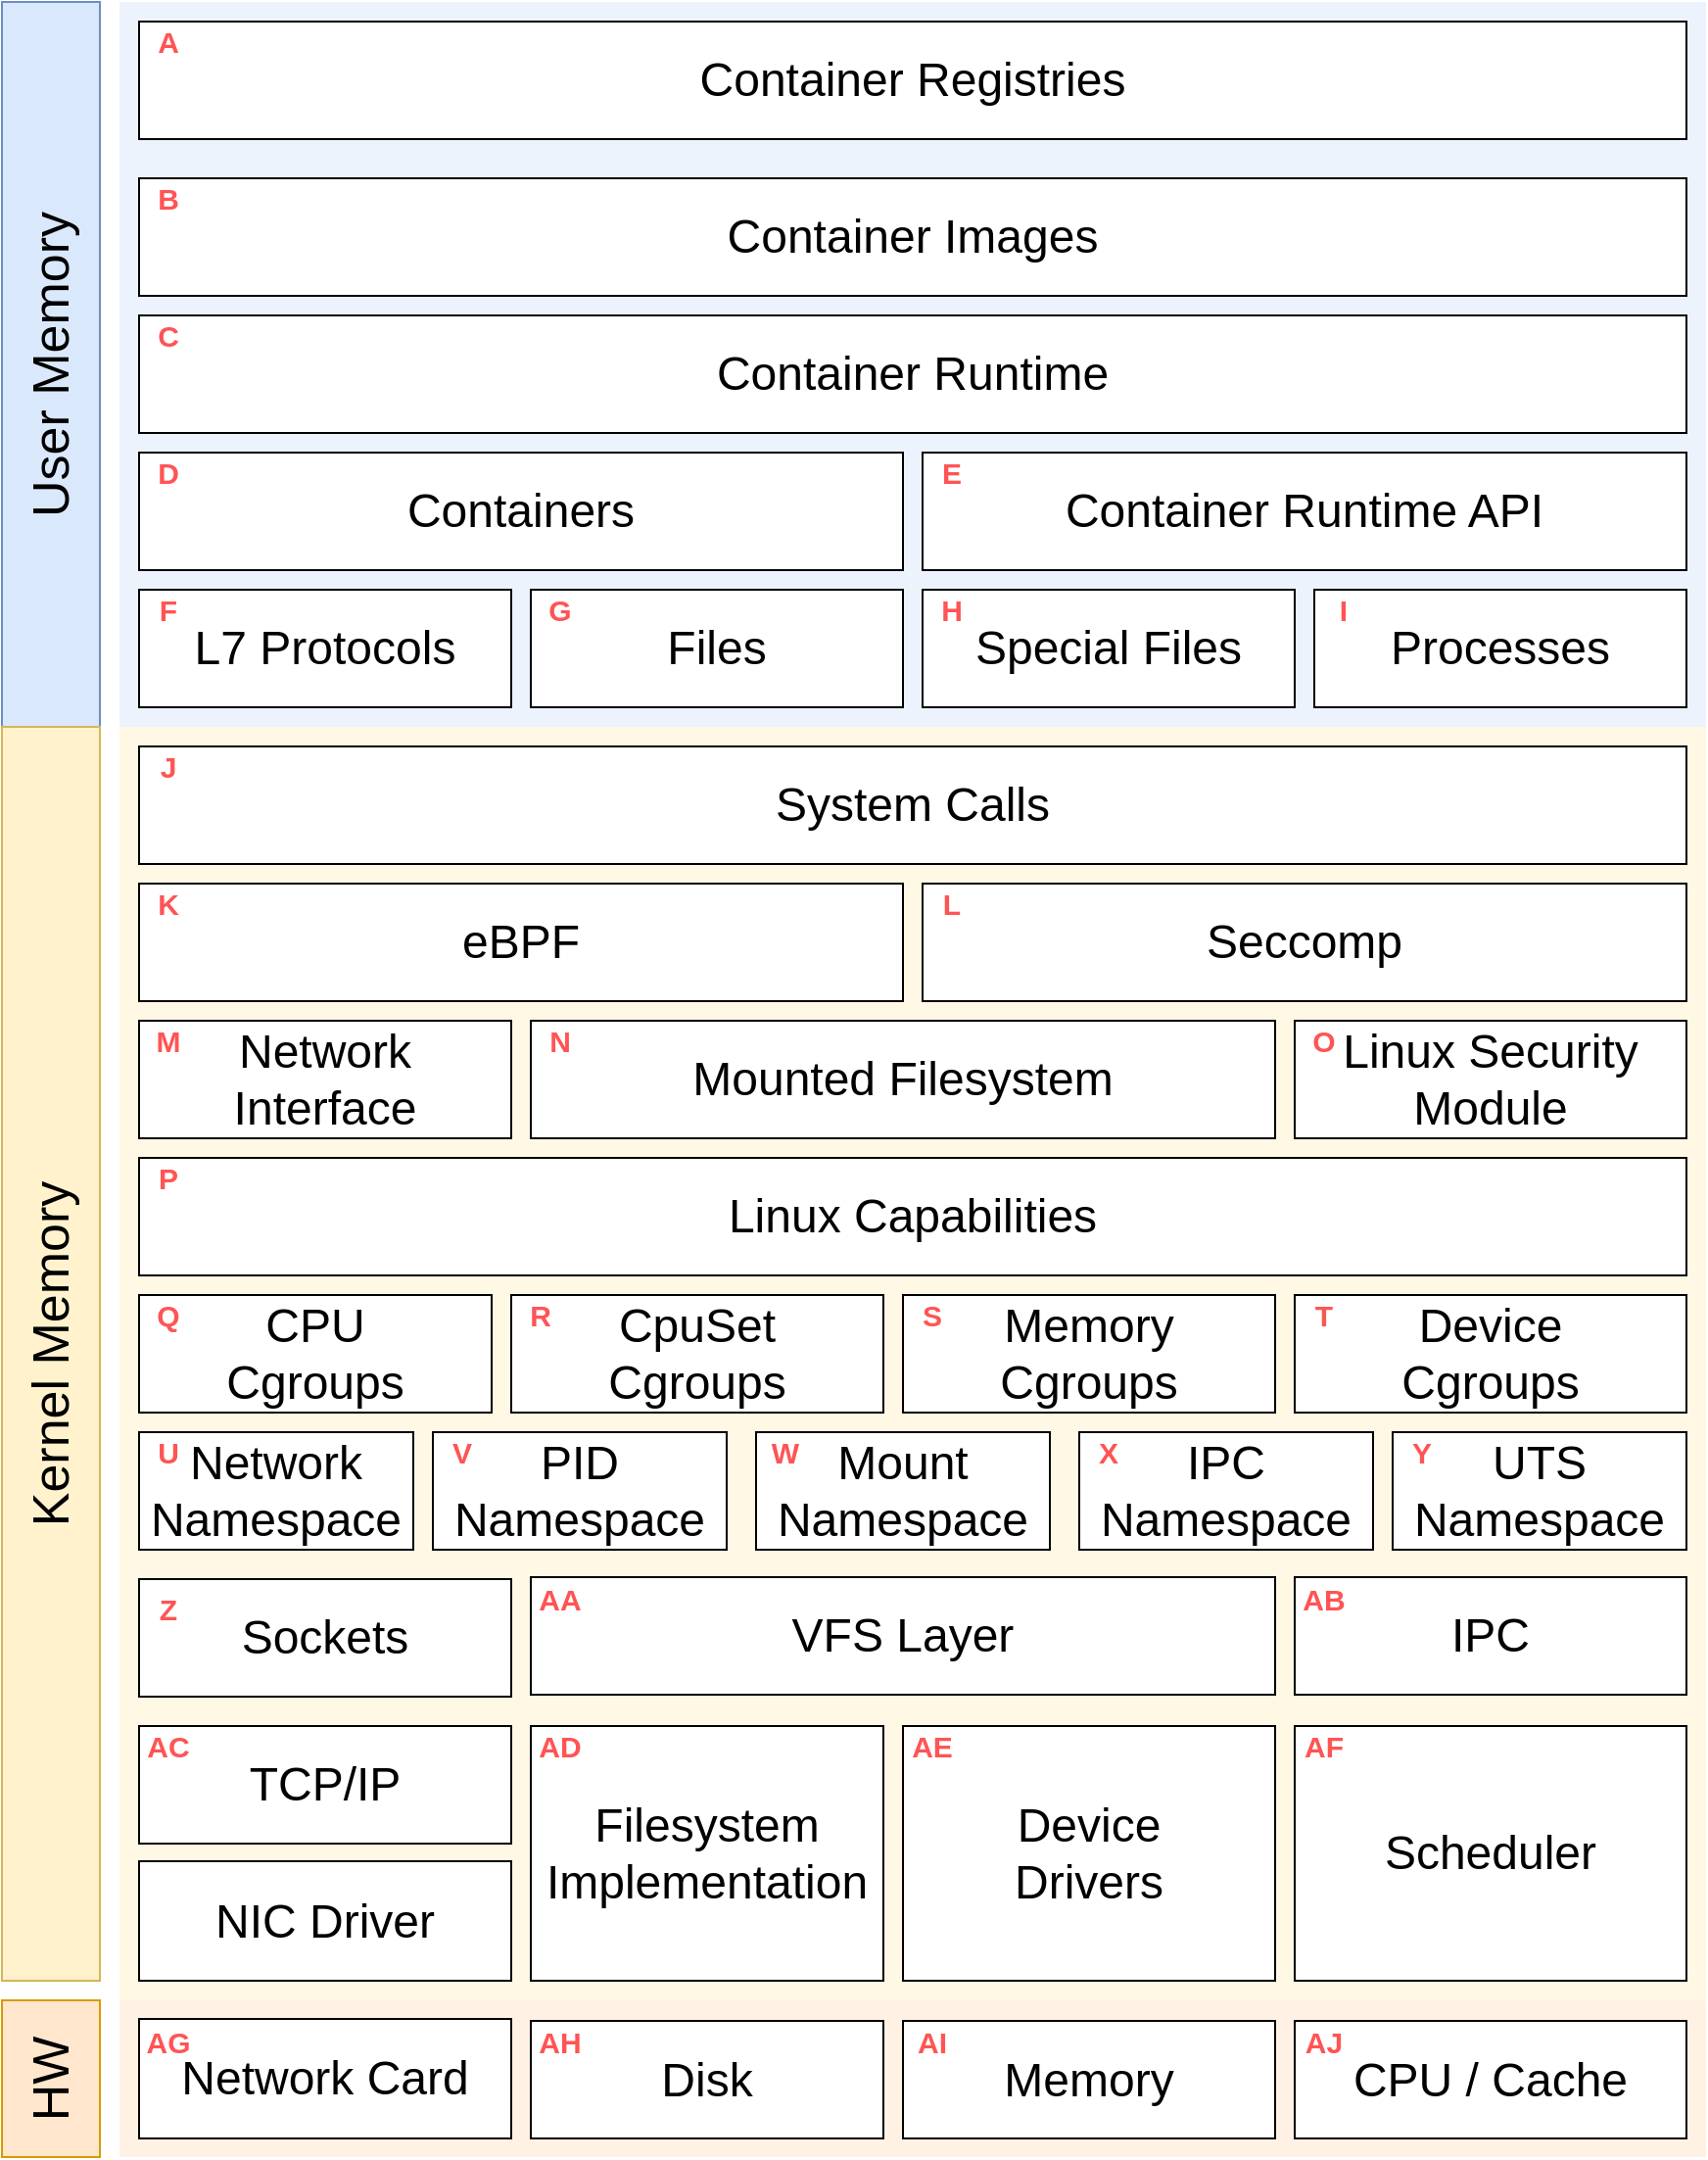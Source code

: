 <mxfile version="26.0.9">
  <diagram name="Page-1" id="ljMSRFoh8FHXyoFqI8uG">
    <mxGraphModel dx="1368" dy="838" grid="1" gridSize="10" guides="1" tooltips="1" connect="1" arrows="1" fold="1" page="1" pageScale="1" pageWidth="875" pageHeight="1105" math="0" shadow="0">
      <root>
        <mxCell id="0" />
        <mxCell id="1" parent="0" />
        <mxCell id="4lAoj5aXTasa2xsRwm46-13" value="" style="rounded=0;whiteSpace=wrap;html=1;glass=0;comic=0;sketch=0;fontSize=22;fillColor=#ffe6cc;strokeColor=none;opacity=50;connectable=0;allowArrows=0;" parent="1" vertex="1">
          <mxGeometry x="60" y="1020" width="810" height="80" as="geometry" />
        </mxCell>
        <mxCell id="4lAoj5aXTasa2xsRwm46-10" value="" style="rounded=0;whiteSpace=wrap;html=1;glass=0;comic=0;sketch=0;fontSize=22;fillColor=#fff2cc;strokeColor=none;opacity=50;connectable=0;allowArrows=0;" parent="1" vertex="1">
          <mxGeometry x="60" y="370" width="810" height="650" as="geometry" />
        </mxCell>
        <mxCell id="4lAoj5aXTasa2xsRwm46-8" value="" style="rounded=0;whiteSpace=wrap;html=1;glass=0;comic=0;sketch=0;fontSize=22;fillColor=#dae8fc;strokeColor=none;opacity=50;connectable=0;allowArrows=0;" parent="1" vertex="1">
          <mxGeometry x="60" width="810" height="370" as="geometry" />
        </mxCell>
        <mxCell id="wcMj2_DLFd2nU6OhQSXC-1" value="&lt;font style=&quot;font-size: 24px;&quot;&gt;Container Registries&lt;/font&gt;" style="rounded=0;whiteSpace=wrap;html=1;fillColor=default;" parent="1" vertex="1">
          <mxGeometry x="70" y="10" width="790" height="60" as="geometry" />
        </mxCell>
        <mxCell id="wcMj2_DLFd2nU6OhQSXC-2" value="&lt;font style=&quot;font-size: 24px;&quot;&gt;Container Images&lt;/font&gt;" style="rounded=0;whiteSpace=wrap;html=1;fillColor=default;" parent="1" vertex="1">
          <mxGeometry x="70" y="90" width="790" height="60" as="geometry" />
        </mxCell>
        <mxCell id="wcMj2_DLFd2nU6OhQSXC-3" value="&lt;font style=&quot;font-size: 24px;&quot;&gt;Container Runtime&lt;/font&gt;" style="rounded=0;whiteSpace=wrap;html=1;fillColor=default;" parent="1" vertex="1">
          <mxGeometry x="70" y="160" width="790" height="60" as="geometry" />
        </mxCell>
        <mxCell id="wcMj2_DLFd2nU6OhQSXC-4" value="&lt;font style=&quot;font-size: 24px;&quot;&gt;Containers&lt;/font&gt;" style="rounded=0;whiteSpace=wrap;html=1;fillColor=default;" parent="1" vertex="1">
          <mxGeometry x="70" y="230" width="390" height="60" as="geometry" />
        </mxCell>
        <mxCell id="wcMj2_DLFd2nU6OhQSXC-5" value="&lt;font style=&quot;font-size: 24px;&quot;&gt;Container Runtime API&lt;/font&gt;" style="rounded=0;whiteSpace=wrap;html=1;fillColor=default;" parent="1" vertex="1">
          <mxGeometry x="470" y="230" width="390" height="60" as="geometry" />
        </mxCell>
        <mxCell id="wcMj2_DLFd2nU6OhQSXC-6" value="&lt;span style=&quot;font-size: 24px;&quot;&gt;&lt;font style=&quot;color: rgb(0, 0, 0);&quot;&gt;L7 Protocols&lt;/font&gt;&lt;/span&gt;" style="rounded=0;whiteSpace=wrap;html=1;fillColor=default;fontColor=#F00000;" parent="1" vertex="1">
          <mxGeometry x="70" y="300" width="190" height="60" as="geometry" />
        </mxCell>
        <mxCell id="wcMj2_DLFd2nU6OhQSXC-7" value="&lt;span style=&quot;font-size: 24px;&quot;&gt;&lt;font style=&quot;color: rgb(0, 0, 0);&quot;&gt;Files&lt;/font&gt;&lt;/span&gt;" style="rounded=0;whiteSpace=wrap;html=1;fillColor=default;fontColor=#F00010;" parent="1" vertex="1">
          <mxGeometry x="270" y="300" width="190" height="60" as="geometry" />
        </mxCell>
        <mxCell id="wcMj2_DLFd2nU6OhQSXC-8" value="&lt;span style=&quot;font-size: 24px;&quot;&gt;Special Files&lt;/span&gt;" style="rounded=0;whiteSpace=wrap;html=1;fillColor=default;" parent="1" vertex="1">
          <mxGeometry x="470" y="300" width="190" height="60" as="geometry" />
        </mxCell>
        <mxCell id="wcMj2_DLFd2nU6OhQSXC-9" value="&lt;span style=&quot;font-size: 24px;&quot;&gt;Processes&lt;/span&gt;" style="rounded=0;whiteSpace=wrap;html=1;fillColor=default;" parent="1" vertex="1">
          <mxGeometry x="670" y="300" width="190" height="60" as="geometry" />
        </mxCell>
        <mxCell id="wcMj2_DLFd2nU6OhQSXC-10" value="&lt;div&gt;&lt;span style=&quot;font-size: 24px;&quot;&gt;CPU&lt;/span&gt;&lt;/div&gt;&lt;span style=&quot;font-size: 24px;&quot;&gt;Cgroups&lt;/span&gt;" style="rounded=0;whiteSpace=wrap;html=1;fillColor=default;" parent="1" vertex="1">
          <mxGeometry x="70" y="660" width="180" height="60" as="geometry" />
        </mxCell>
        <mxCell id="wcMj2_DLFd2nU6OhQSXC-12" value="&lt;span style=&quot;font-size: 24px;&quot;&gt;&lt;font style=&quot;color: rgb(0, 0, 0);&quot;&gt;Network Interface&lt;/font&gt;&lt;/span&gt;" style="rounded=0;whiteSpace=wrap;html=1;fillColor=default;fontColor=#F00212;" parent="1" vertex="1">
          <mxGeometry x="70" y="520" width="190" height="60" as="geometry" />
        </mxCell>
        <mxCell id="wcMj2_DLFd2nU6OhQSXC-13" value="&lt;span style=&quot;font-size: 24px;&quot;&gt;&lt;font color=&quot;#000000&quot;&gt;Mounted Filesystem&lt;/font&gt;&lt;/span&gt;" style="rounded=0;whiteSpace=wrap;html=1;fillColor=default;fontColor=#F0EBEC;" parent="1" vertex="1">
          <mxGeometry x="270" y="520" width="380" height="60" as="geometry" />
        </mxCell>
        <mxCell id="wcMj2_DLFd2nU6OhQSXC-15" value="&lt;span style=&quot;font-size: 24px;&quot;&gt;Linux Security Module&lt;/span&gt;" style="rounded=0;whiteSpace=wrap;html=1;fillColor=default;" parent="1" vertex="1">
          <mxGeometry x="660" y="520" width="200" height="60" as="geometry" />
        </mxCell>
        <mxCell id="wcMj2_DLFd2nU6OhQSXC-16" value="&lt;span style=&quot;font-size: 24px;&quot;&gt;Sockets&lt;/span&gt;" style="rounded=0;whiteSpace=wrap;html=1;fillColor=default;" parent="1" vertex="1">
          <mxGeometry x="70" y="805" width="190" height="60" as="geometry" />
        </mxCell>
        <mxCell id="wcMj2_DLFd2nU6OhQSXC-17" value="&lt;span style=&quot;font-size: 24px;&quot;&gt;VFS Layer&lt;/span&gt;" style="rounded=0;whiteSpace=wrap;html=1;fillColor=default;" parent="1" vertex="1">
          <mxGeometry x="270" y="804" width="380" height="60" as="geometry" />
        </mxCell>
        <mxCell id="wcMj2_DLFd2nU6OhQSXC-18" value="&lt;span style=&quot;font-size: 24px;&quot;&gt;IPC&lt;/span&gt;" style="rounded=0;whiteSpace=wrap;html=1;fillColor=default;" parent="1" vertex="1">
          <mxGeometry x="660" y="804" width="200" height="60" as="geometry" />
        </mxCell>
        <mxCell id="wcMj2_DLFd2nU6OhQSXC-19" value="&lt;span style=&quot;font-size: 24px;&quot;&gt;&lt;font style=&quot;color: rgb(0, 0, 0);&quot;&gt;Network&lt;/font&gt;&lt;/span&gt;&lt;div&gt;&lt;span style=&quot;font-size: 24px;&quot;&gt;&lt;font style=&quot;color: rgb(0, 0, 0);&quot;&gt;Namespace&lt;/font&gt;&lt;/span&gt;&lt;/div&gt;" style="rounded=0;whiteSpace=wrap;html=1;fillColor=default;fontColor=#F00000;" parent="1" vertex="1">
          <mxGeometry x="70" y="730" width="140" height="60" as="geometry" />
        </mxCell>
        <mxCell id="wcMj2_DLFd2nU6OhQSXC-20" value="&lt;span style=&quot;font-size: 24px;&quot;&gt;TCP/IP&lt;/span&gt;" style="rounded=0;whiteSpace=wrap;html=1;fillColor=default;" parent="1" vertex="1">
          <mxGeometry x="70" y="880" width="190" height="60" as="geometry" />
        </mxCell>
        <mxCell id="wcMj2_DLFd2nU6OhQSXC-21" value="&lt;span style=&quot;font-size: 24px;&quot;&gt;NIC Driver&lt;/span&gt;" style="rounded=0;whiteSpace=wrap;html=1;fillColor=default;" parent="1" vertex="1">
          <mxGeometry x="70" y="949" width="190" height="61" as="geometry" />
        </mxCell>
        <mxCell id="wcMj2_DLFd2nU6OhQSXC-22" value="&lt;span style=&quot;font-size: 24px;&quot;&gt;Scheduler&lt;/span&gt;" style="rounded=0;whiteSpace=wrap;html=1;fillColor=default;" parent="1" vertex="1">
          <mxGeometry x="660" y="880" width="200" height="130" as="geometry" />
        </mxCell>
        <mxCell id="wcMj2_DLFd2nU6OhQSXC-23" value="&lt;span style=&quot;font-size: 24px;&quot;&gt;Filesystem&lt;/span&gt;&lt;div&gt;&lt;span style=&quot;font-size: 24px;&quot;&gt;Implementation&lt;/span&gt;&lt;/div&gt;" style="rounded=0;whiteSpace=wrap;html=1;fillColor=default;" parent="1" vertex="1">
          <mxGeometry x="270" y="880" width="180" height="130" as="geometry" />
        </mxCell>
        <mxCell id="wcMj2_DLFd2nU6OhQSXC-24" value="&lt;span style=&quot;font-size: 24px;&quot;&gt;Device&lt;/span&gt;&lt;div&gt;&lt;span style=&quot;font-size: 24px;&quot;&gt;Drivers&lt;/span&gt;&lt;/div&gt;" style="rounded=0;whiteSpace=wrap;html=1;fillColor=default;" parent="1" vertex="1">
          <mxGeometry x="460" y="880" width="190" height="130" as="geometry" />
        </mxCell>
        <mxCell id="wcMj2_DLFd2nU6OhQSXC-25" value="&lt;span style=&quot;font-size: 24px;&quot;&gt;Network Card&lt;/span&gt;" style="rounded=0;whiteSpace=wrap;html=1;fillColor=default;" parent="1" vertex="1">
          <mxGeometry x="70" y="1029.5" width="190" height="61" as="geometry" />
        </mxCell>
        <mxCell id="wcMj2_DLFd2nU6OhQSXC-26" value="&lt;span style=&quot;font-size: 24px;&quot;&gt;Disk&lt;/span&gt;" style="rounded=0;whiteSpace=wrap;html=1;fillColor=default;" parent="1" vertex="1">
          <mxGeometry x="270" y="1030.5" width="180" height="60" as="geometry" />
        </mxCell>
        <mxCell id="wcMj2_DLFd2nU6OhQSXC-27" value="&lt;span style=&quot;font-size: 24px;&quot;&gt;Memory&lt;/span&gt;" style="rounded=0;whiteSpace=wrap;html=1;fillColor=default;" parent="1" vertex="1">
          <mxGeometry x="460" y="1030.5" width="190" height="60" as="geometry" />
        </mxCell>
        <mxCell id="wcMj2_DLFd2nU6OhQSXC-28" value="&lt;span style=&quot;font-size: 24px;&quot;&gt;CPU / Cache&lt;/span&gt;" style="rounded=0;whiteSpace=wrap;html=1;fillColor=default;" parent="1" vertex="1">
          <mxGeometry x="660" y="1030.5" width="200" height="60" as="geometry" />
        </mxCell>
        <mxCell id="wcMj2_DLFd2nU6OhQSXC-29" value="&lt;font style=&quot;font-size: 24px;&quot;&gt;System Calls&lt;/font&gt;" style="rounded=0;whiteSpace=wrap;html=1;fillColor=default;" parent="1" vertex="1">
          <mxGeometry x="70" y="380" width="790" height="60" as="geometry" />
        </mxCell>
        <mxCell id="wcMj2_DLFd2nU6OhQSXC-30" value="&lt;font style=&quot;font-size: 24px;&quot;&gt;Seccomp&lt;/font&gt;" style="rounded=0;whiteSpace=wrap;html=1;fillColor=default;" parent="1" vertex="1">
          <mxGeometry x="470" y="450" width="390" height="60" as="geometry" />
        </mxCell>
        <mxCell id="wcMj2_DLFd2nU6OhQSXC-31" value="&lt;font style=&quot;font-size: 24px;&quot;&gt;eBPF&lt;/font&gt;" style="rounded=0;whiteSpace=wrap;html=1;fillColor=default;" parent="1" vertex="1">
          <mxGeometry x="70" y="450" width="390" height="60" as="geometry" />
        </mxCell>
        <mxCell id="xNz8mAMm5prMknDPFrYv-1" value="&lt;span style=&quot;font-size: 24px;&quot;&gt;IPC&lt;/span&gt;&lt;div&gt;&lt;span style=&quot;font-size: 24px;&quot;&gt;Namespace&lt;/span&gt;&lt;/div&gt;" style="rounded=0;whiteSpace=wrap;html=1;fillColor=default;" parent="1" vertex="1">
          <mxGeometry x="550" y="730" width="150" height="60" as="geometry" />
        </mxCell>
        <mxCell id="xNz8mAMm5prMknDPFrYv-2" value="&lt;span style=&quot;font-size: 24px;&quot;&gt;Mount&lt;/span&gt;&lt;div&gt;&lt;span style=&quot;font-size: 24px;&quot;&gt;Namespace&lt;/span&gt;&lt;/div&gt;" style="rounded=0;whiteSpace=wrap;html=1;fillColor=default;" parent="1" vertex="1">
          <mxGeometry x="385" y="730" width="150" height="60" as="geometry" />
        </mxCell>
        <mxCell id="xNz8mAMm5prMknDPFrYv-3" value="&lt;span style=&quot;font-size: 24px;&quot;&gt;UTS&lt;/span&gt;&lt;div&gt;&lt;span style=&quot;font-size: 24px;&quot;&gt;Namespace&lt;/span&gt;&lt;/div&gt;" style="rounded=0;whiteSpace=wrap;html=1;fillColor=default;" parent="1" vertex="1">
          <mxGeometry x="710" y="730" width="150" height="60" as="geometry" />
        </mxCell>
        <mxCell id="xNz8mAMm5prMknDPFrYv-4" value="&lt;span style=&quot;font-size: 24px;&quot;&gt;PID&lt;/span&gt;&lt;div&gt;&lt;span style=&quot;font-size: 24px;&quot;&gt;Namespace&lt;/span&gt;&lt;/div&gt;" style="rounded=0;whiteSpace=wrap;html=1;fillColor=default;" parent="1" vertex="1">
          <mxGeometry x="220" y="730" width="150" height="60" as="geometry" />
        </mxCell>
        <mxCell id="xNz8mAMm5prMknDPFrYv-5" value="&lt;div&gt;&lt;span style=&quot;font-size: 24px;&quot;&gt;CpuSet&lt;/span&gt;&lt;/div&gt;&lt;span style=&quot;font-size: 24px;&quot;&gt;Cgroups&lt;/span&gt;" style="rounded=0;whiteSpace=wrap;html=1;fillColor=default;" parent="1" vertex="1">
          <mxGeometry x="260" y="660" width="190" height="60" as="geometry" />
        </mxCell>
        <mxCell id="xNz8mAMm5prMknDPFrYv-6" value="&lt;div&gt;&lt;span style=&quot;font-size: 24px;&quot;&gt;Memory&lt;/span&gt;&lt;/div&gt;&lt;span style=&quot;font-size: 24px;&quot;&gt;Cgroups&lt;/span&gt;" style="rounded=0;whiteSpace=wrap;html=1;fillColor=default;" parent="1" vertex="1">
          <mxGeometry x="460" y="660" width="190" height="60" as="geometry" />
        </mxCell>
        <mxCell id="xNz8mAMm5prMknDPFrYv-7" value="&lt;div&gt;&lt;span style=&quot;font-size: 24px;&quot;&gt;Device&lt;/span&gt;&lt;/div&gt;&lt;span style=&quot;font-size: 24px;&quot;&gt;Cgroups&lt;/span&gt;" style="rounded=0;whiteSpace=wrap;html=1;fillColor=default;" parent="1" vertex="1">
          <mxGeometry x="660" y="660" width="200" height="60" as="geometry" />
        </mxCell>
        <mxCell id="4lAoj5aXTasa2xsRwm46-1" value="&lt;span style=&quot;font-size: 24px;&quot;&gt;&lt;font style=&quot;color: rgb(0, 0, 0);&quot;&gt;Linux Capabilities&lt;/font&gt;&lt;/span&gt;" style="rounded=0;whiteSpace=wrap;html=1;fillColor=default;fontColor=#F0EBEC;" parent="1" vertex="1">
          <mxGeometry x="70" y="590" width="790" height="60" as="geometry" />
        </mxCell>
        <mxCell id="4lAoj5aXTasa2xsRwm46-3" value="User Memory" style="rounded=0;whiteSpace=wrap;html=1;fontSize=26;horizontal=0;fillColor=#dae8fc;strokeColor=#6c8ebf;" parent="1" vertex="1">
          <mxGeometry width="50" height="370" as="geometry" />
        </mxCell>
        <mxCell id="4lAoj5aXTasa2xsRwm46-4" value="Kernel Memory" style="rounded=0;whiteSpace=wrap;html=1;fontSize=26;horizontal=0;fillColor=#fff2cc;strokeColor=#d6b656;" parent="1" vertex="1">
          <mxGeometry y="370" width="50" height="640" as="geometry" />
        </mxCell>
        <mxCell id="4lAoj5aXTasa2xsRwm46-5" value="HW" style="rounded=0;whiteSpace=wrap;html=1;fontSize=26;horizontal=0;fillColor=#ffe6cc;strokeColor=#d79b00;" parent="1" vertex="1">
          <mxGeometry y="1020" width="50" height="80" as="geometry" />
        </mxCell>
        <mxCell id="pf_a1owqPNzvIZKz4xKK-1" value="&lt;font style=&quot;color: rgb(255, 84, 84); font-size: 15px;&quot;&gt;&lt;b style=&quot;&quot;&gt;A&lt;/b&gt;&lt;/font&gt;" style="text;html=1;align=center;verticalAlign=middle;whiteSpace=wrap;rounded=0;" vertex="1" parent="1">
          <mxGeometry x="70" y="10" width="30" height="20" as="geometry" />
        </mxCell>
        <mxCell id="pf_a1owqPNzvIZKz4xKK-2" value="&lt;font style=&quot;color: rgb(255, 84, 84); font-size: 15px;&quot;&gt;&lt;b style=&quot;&quot;&gt;B&lt;/b&gt;&lt;/font&gt;&lt;span style=&quot;color: rgba(0, 0, 0, 0); font-family: monospace; font-size: 0px; text-align: start; text-wrap: nowrap;&quot;&gt;%3CmxGraphModel%3E%3Croot%3E%3CmxCell%20id%3D%220%22%2F%3E%3CmxCell%20id%3D%221%22%20parent%3D%220%22%2F%3E%3CmxCell%20id%3D%222%22%20value%3D%22%26lt%3Bfont%20style%3D%26quot%3Bcolor%3A%20rgb(255%2C%2084%2C%2084)%3B%20font-size%3A%2015px%3B%26quot%3B%26gt%3B%26lt%3Bb%20style%3D%26quot%3B%26quot%3B%26gt%3BA%26lt%3B%2Fb%26gt%3B%26lt%3B%2Ffont%26gt%3B%22%20style%3D%22text%3Bhtml%3D1%3Balign%3Dcenter%3BverticalAlign%3Dmiddle%3BwhiteSpace%3Dwrap%3Brounded%3D0%3B%22%20vertex%3D%221%22%20parent%3D%221%22%3E%3CmxGeometry%20x%3D%2270%22%20y%3D%2210%22%20width%3D%2230%22%20height%3D%2220%22%20as%3D%22geometry%22%2F%3E%3C%2FmxCell%3E%3C%2Froot%3E%3C%2FmxGraphModel%3E&lt;/span&gt;" style="text;html=1;align=center;verticalAlign=middle;whiteSpace=wrap;rounded=0;" vertex="1" parent="1">
          <mxGeometry x="70" y="90" width="30" height="20" as="geometry" />
        </mxCell>
        <mxCell id="pf_a1owqPNzvIZKz4xKK-3" value="&lt;font color=&quot;#ff5454&quot;&gt;&lt;span style=&quot;font-size: 15px;&quot;&gt;&lt;b&gt;C&lt;/b&gt;&lt;/span&gt;&lt;/font&gt;" style="text;html=1;align=center;verticalAlign=middle;whiteSpace=wrap;rounded=0;" vertex="1" parent="1">
          <mxGeometry x="70" y="160" width="30" height="20" as="geometry" />
        </mxCell>
        <mxCell id="pf_a1owqPNzvIZKz4xKK-4" value="&lt;font color=&quot;#ff5454&quot;&gt;&lt;span style=&quot;font-size: 15px;&quot;&gt;&lt;b&gt;D&lt;/b&gt;&lt;/span&gt;&lt;/font&gt;" style="text;html=1;align=center;verticalAlign=middle;whiteSpace=wrap;rounded=0;" vertex="1" parent="1">
          <mxGeometry x="70" y="230" width="30" height="20" as="geometry" />
        </mxCell>
        <mxCell id="pf_a1owqPNzvIZKz4xKK-5" value="&lt;font color=&quot;#ff5454&quot;&gt;&lt;span style=&quot;font-size: 15px;&quot;&gt;&lt;b&gt;E&lt;/b&gt;&lt;/span&gt;&lt;/font&gt;" style="text;html=1;align=center;verticalAlign=middle;whiteSpace=wrap;rounded=0;" vertex="1" parent="1">
          <mxGeometry x="470" y="230" width="30" height="20" as="geometry" />
        </mxCell>
        <mxCell id="pf_a1owqPNzvIZKz4xKK-6" value="&lt;font color=&quot;#ff5454&quot;&gt;&lt;span style=&quot;font-size: 15px;&quot;&gt;&lt;b&gt;F&lt;/b&gt;&lt;/span&gt;&lt;/font&gt;&lt;span style=&quot;color: rgba(0, 0, 0, 0); font-family: monospace; font-size: 0px; text-align: start; text-wrap: nowrap;&quot;&gt;%3CmxGraphModel%3E%3Croot%3E%3CmxCell%20id%3D%220%22%2F%3E%3CmxCell%20id%3D%221%22%20parent%3D%220%22%2F%3E%3CmxCell%20id%3D%222%22%20value%3D%22%26lt%3Bfont%20color%3D%26quot%3B%23ff5454%26quot%3B%26gt%3B%26lt%3Bspan%20style%3D%26quot%3Bfont-size%3A%2015px%3B%26quot%3B%26gt%3B%26lt%3Bb%26gt%3BC%26lt%3B%2Fb%26gt%3B%26lt%3B%2Fspan%26gt%3B%26lt%3B%2Ffont%26gt%3B%22%20style%3D%22text%3Bhtml%3D1%3Balign%3Dcenter%3BverticalAlign%3Dmiddle%3BwhiteSpace%3Dwrap%3Brounded%3D0%3B%22%20vertex%3D%221%22%20parent%3D%221%22%3E%3CmxGeometry%20x%3D%2270%22%20y%3D%22160%22%20width%3D%2230%22%20height%3D%2220%22%20as%3D%22geometry%22%2F%3E%3C%2FmxCell%3E%3C%2Froot%3E%3C%2FmxGraphModel%3E&lt;/span&gt;" style="text;html=1;align=center;verticalAlign=middle;whiteSpace=wrap;rounded=0;" vertex="1" parent="1">
          <mxGeometry x="70" y="300" width="30" height="20" as="geometry" />
        </mxCell>
        <mxCell id="pf_a1owqPNzvIZKz4xKK-7" value="&lt;font color=&quot;#ff5454&quot;&gt;&lt;span style=&quot;font-size: 15px;&quot;&gt;&lt;b&gt;G&lt;/b&gt;&lt;/span&gt;&lt;/font&gt;" style="text;html=1;align=center;verticalAlign=middle;whiteSpace=wrap;rounded=0;" vertex="1" parent="1">
          <mxGeometry x="270" y="300" width="30" height="20" as="geometry" />
        </mxCell>
        <mxCell id="pf_a1owqPNzvIZKz4xKK-8" value="&lt;font color=&quot;#ff5454&quot;&gt;&lt;span style=&quot;font-size: 15px;&quot;&gt;&lt;b&gt;H&lt;/b&gt;&lt;/span&gt;&lt;/font&gt;" style="text;html=1;align=center;verticalAlign=middle;whiteSpace=wrap;rounded=0;" vertex="1" parent="1">
          <mxGeometry x="470" y="300" width="30" height="20" as="geometry" />
        </mxCell>
        <mxCell id="pf_a1owqPNzvIZKz4xKK-9" value="&lt;font color=&quot;#ff5454&quot;&gt;&lt;span style=&quot;font-size: 15px;&quot;&gt;&lt;b&gt;I&lt;/b&gt;&lt;/span&gt;&lt;/font&gt;" style="text;html=1;align=center;verticalAlign=middle;whiteSpace=wrap;rounded=0;" vertex="1" parent="1">
          <mxGeometry x="670" y="300" width="30" height="20" as="geometry" />
        </mxCell>
        <mxCell id="pf_a1owqPNzvIZKz4xKK-10" value="&lt;font color=&quot;#ff5454&quot;&gt;&lt;span style=&quot;font-size: 15px;&quot;&gt;&lt;b&gt;J&lt;/b&gt;&lt;/span&gt;&lt;/font&gt;" style="text;html=1;align=center;verticalAlign=middle;whiteSpace=wrap;rounded=0;" vertex="1" parent="1">
          <mxGeometry x="70" y="380" width="30" height="20" as="geometry" />
        </mxCell>
        <mxCell id="pf_a1owqPNzvIZKz4xKK-11" value="&lt;font color=&quot;#ff5454&quot;&gt;&lt;span style=&quot;font-size: 15px;&quot;&gt;&lt;b&gt;K&lt;/b&gt;&lt;/span&gt;&lt;/font&gt;" style="text;html=1;align=center;verticalAlign=middle;whiteSpace=wrap;rounded=0;" vertex="1" parent="1">
          <mxGeometry x="70" y="450" width="30" height="20" as="geometry" />
        </mxCell>
        <mxCell id="pf_a1owqPNzvIZKz4xKK-12" value="&lt;font color=&quot;#ff5454&quot;&gt;&lt;span style=&quot;font-size: 15px;&quot;&gt;&lt;b&gt;L&lt;/b&gt;&lt;/span&gt;&lt;/font&gt;" style="text;html=1;align=center;verticalAlign=middle;whiteSpace=wrap;rounded=0;" vertex="1" parent="1">
          <mxGeometry x="470" y="450" width="30" height="20" as="geometry" />
        </mxCell>
        <mxCell id="pf_a1owqPNzvIZKz4xKK-13" value="&lt;font color=&quot;#ff5454&quot;&gt;&lt;span style=&quot;font-size: 15px;&quot;&gt;&lt;b&gt;M&lt;/b&gt;&lt;/span&gt;&lt;/font&gt;" style="text;html=1;align=center;verticalAlign=middle;whiteSpace=wrap;rounded=0;" vertex="1" parent="1">
          <mxGeometry x="70" y="520" width="30" height="20" as="geometry" />
        </mxCell>
        <mxCell id="pf_a1owqPNzvIZKz4xKK-14" value="&lt;font color=&quot;#ff5454&quot;&gt;&lt;span style=&quot;font-size: 15px;&quot;&gt;&lt;b&gt;N&lt;/b&gt;&lt;/span&gt;&lt;/font&gt;" style="text;html=1;align=center;verticalAlign=middle;whiteSpace=wrap;rounded=0;" vertex="1" parent="1">
          <mxGeometry x="270" y="520" width="30" height="20" as="geometry" />
        </mxCell>
        <mxCell id="pf_a1owqPNzvIZKz4xKK-15" value="&lt;font color=&quot;#ff5454&quot;&gt;&lt;span style=&quot;font-size: 15px;&quot;&gt;&lt;b&gt;O&lt;/b&gt;&lt;/span&gt;&lt;/font&gt;" style="text;html=1;align=center;verticalAlign=middle;whiteSpace=wrap;rounded=0;" vertex="1" parent="1">
          <mxGeometry x="660" y="520" width="30" height="20" as="geometry" />
        </mxCell>
        <mxCell id="pf_a1owqPNzvIZKz4xKK-16" value="&lt;font color=&quot;#ff5454&quot;&gt;&lt;span style=&quot;font-size: 15px;&quot;&gt;&lt;b&gt;P&lt;/b&gt;&lt;/span&gt;&lt;/font&gt;" style="text;html=1;align=center;verticalAlign=middle;whiteSpace=wrap;rounded=0;" vertex="1" parent="1">
          <mxGeometry x="70" y="590" width="30" height="20" as="geometry" />
        </mxCell>
        <mxCell id="pf_a1owqPNzvIZKz4xKK-17" value="&lt;font color=&quot;#ff5454&quot;&gt;&lt;span style=&quot;font-size: 15px;&quot;&gt;&lt;b&gt;Q&lt;/b&gt;&lt;/span&gt;&lt;/font&gt;" style="text;html=1;align=center;verticalAlign=middle;whiteSpace=wrap;rounded=0;" vertex="1" parent="1">
          <mxGeometry x="70" y="660" width="30" height="20" as="geometry" />
        </mxCell>
        <mxCell id="pf_a1owqPNzvIZKz4xKK-18" value="&lt;font color=&quot;#ff5454&quot;&gt;&lt;span style=&quot;font-size: 15px;&quot;&gt;&lt;b&gt;R&lt;/b&gt;&lt;/span&gt;&lt;/font&gt;" style="text;html=1;align=center;verticalAlign=middle;whiteSpace=wrap;rounded=0;" vertex="1" parent="1">
          <mxGeometry x="260" y="660" width="30" height="20" as="geometry" />
        </mxCell>
        <mxCell id="pf_a1owqPNzvIZKz4xKK-19" value="&lt;font color=&quot;#ff5454&quot;&gt;&lt;span style=&quot;font-size: 15px;&quot;&gt;&lt;b&gt;S&lt;/b&gt;&lt;/span&gt;&lt;/font&gt;" style="text;html=1;align=center;verticalAlign=middle;whiteSpace=wrap;rounded=0;" vertex="1" parent="1">
          <mxGeometry x="460" y="660" width="30" height="20" as="geometry" />
        </mxCell>
        <mxCell id="pf_a1owqPNzvIZKz4xKK-20" value="&lt;font color=&quot;#ff5454&quot;&gt;&lt;span style=&quot;font-size: 15px;&quot;&gt;&lt;b&gt;T&lt;/b&gt;&lt;/span&gt;&lt;/font&gt;" style="text;html=1;align=center;verticalAlign=middle;whiteSpace=wrap;rounded=0;" vertex="1" parent="1">
          <mxGeometry x="660" y="660" width="30" height="20" as="geometry" />
        </mxCell>
        <mxCell id="pf_a1owqPNzvIZKz4xKK-21" value="&lt;font color=&quot;#ff5454&quot;&gt;&lt;span style=&quot;font-size: 15px;&quot;&gt;&lt;b&gt;U&lt;/b&gt;&lt;/span&gt;&lt;/font&gt;" style="text;html=1;align=center;verticalAlign=middle;whiteSpace=wrap;rounded=0;" vertex="1" parent="1">
          <mxGeometry x="70" y="730" width="30" height="20" as="geometry" />
        </mxCell>
        <mxCell id="pf_a1owqPNzvIZKz4xKK-22" value="&lt;font color=&quot;#ff5454&quot;&gt;&lt;span style=&quot;font-size: 15px;&quot;&gt;&lt;b&gt;V&lt;/b&gt;&lt;/span&gt;&lt;/font&gt;" style="text;html=1;align=center;verticalAlign=middle;whiteSpace=wrap;rounded=0;" vertex="1" parent="1">
          <mxGeometry x="220" y="730" width="30" height="20" as="geometry" />
        </mxCell>
        <mxCell id="pf_a1owqPNzvIZKz4xKK-23" value="&lt;font color=&quot;#ff5454&quot;&gt;&lt;span style=&quot;font-size: 15px;&quot;&gt;&lt;b&gt;W&lt;/b&gt;&lt;/span&gt;&lt;/font&gt;" style="text;html=1;align=center;verticalAlign=middle;whiteSpace=wrap;rounded=0;" vertex="1" parent="1">
          <mxGeometry x="385" y="730" width="30" height="20" as="geometry" />
        </mxCell>
        <mxCell id="pf_a1owqPNzvIZKz4xKK-24" value="&lt;font color=&quot;#ff5454&quot;&gt;&lt;span style=&quot;font-size: 15px;&quot;&gt;&lt;b&gt;X&lt;/b&gt;&lt;/span&gt;&lt;/font&gt;" style="text;html=1;align=center;verticalAlign=middle;whiteSpace=wrap;rounded=0;" vertex="1" parent="1">
          <mxGeometry x="550" y="730" width="30" height="20" as="geometry" />
        </mxCell>
        <mxCell id="pf_a1owqPNzvIZKz4xKK-25" value="&lt;font color=&quot;#ff5454&quot;&gt;&lt;span style=&quot;font-size: 15px;&quot;&gt;&lt;b&gt;Y&lt;/b&gt;&lt;/span&gt;&lt;/font&gt;" style="text;html=1;align=center;verticalAlign=middle;whiteSpace=wrap;rounded=0;" vertex="1" parent="1">
          <mxGeometry x="710" y="730" width="30" height="20" as="geometry" />
        </mxCell>
        <mxCell id="pf_a1owqPNzvIZKz4xKK-26" value="&lt;font color=&quot;#ff5454&quot;&gt;&lt;span style=&quot;font-size: 15px;&quot;&gt;&lt;b&gt;Z&lt;/b&gt;&lt;/span&gt;&lt;/font&gt;" style="text;html=1;align=center;verticalAlign=middle;whiteSpace=wrap;rounded=0;" vertex="1" parent="1">
          <mxGeometry x="70" y="810" width="30" height="20" as="geometry" />
        </mxCell>
        <mxCell id="pf_a1owqPNzvIZKz4xKK-27" value="&lt;font color=&quot;#ff5454&quot;&gt;&lt;span style=&quot;font-size: 15px;&quot;&gt;&lt;b&gt;AA&lt;/b&gt;&lt;/span&gt;&lt;/font&gt;" style="text;html=1;align=center;verticalAlign=middle;whiteSpace=wrap;rounded=0;" vertex="1" parent="1">
          <mxGeometry x="270" y="805" width="30" height="20" as="geometry" />
        </mxCell>
        <mxCell id="pf_a1owqPNzvIZKz4xKK-28" value="&lt;font color=&quot;#ff5454&quot;&gt;&lt;span style=&quot;font-size: 15px;&quot;&gt;&lt;b&gt;AB&lt;/b&gt;&lt;/span&gt;&lt;/font&gt;" style="text;html=1;align=center;verticalAlign=middle;whiteSpace=wrap;rounded=0;" vertex="1" parent="1">
          <mxGeometry x="660" y="805" width="30" height="20" as="geometry" />
        </mxCell>
        <mxCell id="pf_a1owqPNzvIZKz4xKK-29" value="&lt;font color=&quot;#ff5454&quot;&gt;&lt;span style=&quot;font-size: 15px;&quot;&gt;&lt;b&gt;AC&lt;/b&gt;&lt;/span&gt;&lt;/font&gt;" style="text;html=1;align=center;verticalAlign=middle;whiteSpace=wrap;rounded=0;" vertex="1" parent="1">
          <mxGeometry x="70" y="880" width="30" height="20" as="geometry" />
        </mxCell>
        <mxCell id="pf_a1owqPNzvIZKz4xKK-30" value="&lt;font color=&quot;#ff5454&quot;&gt;&lt;span style=&quot;font-size: 15px;&quot;&gt;&lt;b&gt;AD&lt;/b&gt;&lt;/span&gt;&lt;/font&gt;" style="text;html=1;align=center;verticalAlign=middle;whiteSpace=wrap;rounded=0;" vertex="1" parent="1">
          <mxGeometry x="270" y="880" width="30" height="20" as="geometry" />
        </mxCell>
        <mxCell id="pf_a1owqPNzvIZKz4xKK-31" value="&lt;font color=&quot;#ff5454&quot;&gt;&lt;span style=&quot;font-size: 15px;&quot;&gt;&lt;b&gt;AE&lt;/b&gt;&lt;/span&gt;&lt;/font&gt;" style="text;html=1;align=center;verticalAlign=middle;whiteSpace=wrap;rounded=0;" vertex="1" parent="1">
          <mxGeometry x="460" y="880" width="30" height="20" as="geometry" />
        </mxCell>
        <mxCell id="pf_a1owqPNzvIZKz4xKK-34" value="&lt;font color=&quot;#ff5454&quot;&gt;&lt;span style=&quot;font-size: 15px;&quot;&gt;&lt;b&gt;AF&lt;/b&gt;&lt;/span&gt;&lt;/font&gt;" style="text;html=1;align=center;verticalAlign=middle;whiteSpace=wrap;rounded=0;" vertex="1" parent="1">
          <mxGeometry x="660" y="880" width="30" height="20" as="geometry" />
        </mxCell>
        <mxCell id="pf_a1owqPNzvIZKz4xKK-35" value="&lt;font color=&quot;#ff5454&quot;&gt;&lt;span style=&quot;font-size: 15px;&quot;&gt;&lt;b&gt;AG&lt;/b&gt;&lt;/span&gt;&lt;/font&gt;" style="text;html=1;align=center;verticalAlign=middle;whiteSpace=wrap;rounded=0;" vertex="1" parent="1">
          <mxGeometry x="70" y="1030.5" width="30" height="20" as="geometry" />
        </mxCell>
        <mxCell id="pf_a1owqPNzvIZKz4xKK-36" value="&lt;font color=&quot;#ff5454&quot;&gt;&lt;span style=&quot;font-size: 15px;&quot;&gt;&lt;b&gt;AH&lt;/b&gt;&lt;/span&gt;&lt;/font&gt;" style="text;html=1;align=center;verticalAlign=middle;whiteSpace=wrap;rounded=0;" vertex="1" parent="1">
          <mxGeometry x="270" y="1030.5" width="30" height="20" as="geometry" />
        </mxCell>
        <mxCell id="pf_a1owqPNzvIZKz4xKK-37" value="&lt;font color=&quot;#ff5454&quot;&gt;&lt;span style=&quot;font-size: 15px;&quot;&gt;&lt;b&gt;AI&lt;/b&gt;&lt;/span&gt;&lt;/font&gt;" style="text;html=1;align=center;verticalAlign=middle;whiteSpace=wrap;rounded=0;" vertex="1" parent="1">
          <mxGeometry x="460" y="1030.5" width="30" height="20" as="geometry" />
        </mxCell>
        <mxCell id="pf_a1owqPNzvIZKz4xKK-38" value="&lt;font color=&quot;#ff5454&quot;&gt;&lt;span style=&quot;font-size: 15px;&quot;&gt;&lt;b&gt;AJ&lt;/b&gt;&lt;/span&gt;&lt;/font&gt;" style="text;html=1;align=center;verticalAlign=middle;whiteSpace=wrap;rounded=0;" vertex="1" parent="1">
          <mxGeometry x="660" y="1030.5" width="30" height="20" as="geometry" />
        </mxCell>
      </root>
    </mxGraphModel>
  </diagram>
</mxfile>

